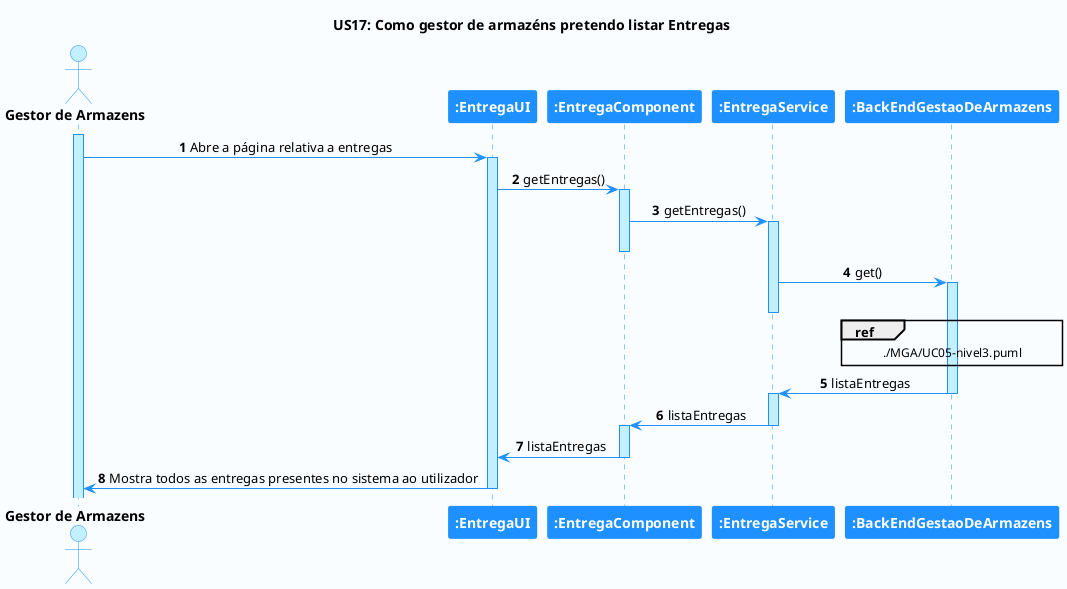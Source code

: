 @startuml hello

'-Style----------------------------------------------------------------------------------------------------------------

autonumber

skinparam DefaultTextAlignment center

skinparam BackgroundColor #fafdff

skinparam sequence {
    LifeLineBorderColor DodgerBlue
    LifeLineBackgroundColor APPLICATION

    ActorBackgroundColor APPLICATION
    ActorBorderColor DodgerBlue

    BackgroundColor #FFFFFF
    ArrowColor DodgerBlue
    BorderColor DodgerBlue

    ParticipantBackgroundColor DodgerBlue
    ParticipantFontColor #FFFFFF
    ParticipantBorderColor DodgerBlue

    GroupBorderColor #082642
    GroupBackgroundColor APPLICATION
}

skinparam note {
    LifeLineBorderColor DodgerBlue
    LifeLineBackgroundColor APPLICATION

    ActorBackgroundColor APPLICATION
    ActorBorderColor DodgerBlue

    BackgroundColor #FFFFFF
    ArrowColor DodgerBlue
    BorderColor DodgerBlue

    ParticipantBackgroundColor DodgerBlue
    ParticipantFontColor #FFFFFF
    ParticipantBorderColor DodgerBlue

    GroupBorderColor #082642
    GroupBackgroundColor APPLICATION
}

'-Title----------------------------------------------------------------------------------------------------------------

title US17: Como gestor de armazéns pretendo listar Entregas

'-Actors/Participants--------------------------------------------------------------------------------------------------

actor "<b>Gestor de Armazens" as A
participant "<b>:EntregaUI" as CU
participant "<b>:EntregaComponent" as CC
participant "<b>:EntregaService" as CS
participant "<b>:BackEndGestaoDeArmazens" as AL


'-Associations---------------------------------------------------------------------------------------------------------

activate A

A -> CU: Abre a página relativa a entregas
activate CU
CU -> CC: getEntregas()
activate CC
CC -> CS : getEntregas()
activate CS
deactivate CC
CS -> AL : get()

ref over AL
 ./MGA/UC05-nivel3.puml
end ref
activate AL
deactivate CS
AL -> CS : listaEntregas
deactivate AL
activate CS
CS -> CC : listaEntregas
deactivate CS
activate CC
CC -> CU : listaEntregas
deactivate CC
CU -> A: Mostra todos as entregas presentes no sistema ao utilizador

deactivate CU

'----------------------------------------------------------------------------------------------------------------------

@enduml